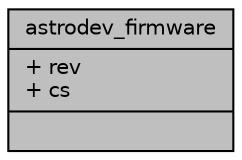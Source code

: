 digraph "astrodev_firmware"
{
 // INTERACTIVE_SVG=YES
  edge [fontname="Helvetica",fontsize="10",labelfontname="Helvetica",labelfontsize="10"];
  node [fontname="Helvetica",fontsize="10",shape=record];
  Node1 [label="{astrodev_firmware\n|+ rev\l+ cs\l|}",height=0.2,width=0.4,color="black", fillcolor="grey75", style="filled", fontcolor="black"];
}
